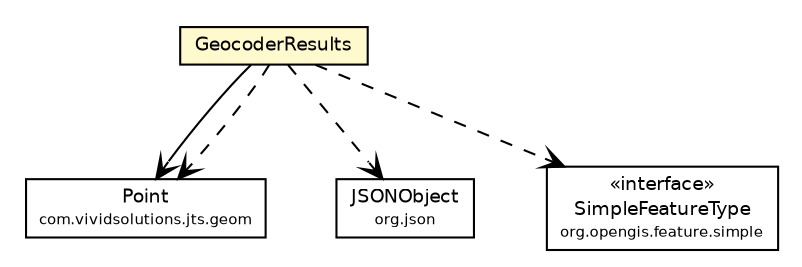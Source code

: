 #!/usr/local/bin/dot
#
# Class diagram 
# Generated by UMLGraph version R5_6 (http://www.umlgraph.org/)
#

digraph G {
	edge [fontname="Helvetica",fontsize=10,labelfontname="Helvetica",labelfontsize=10];
	node [fontname="Helvetica",fontsize=10,shape=plaintext];
	nodesep=0.25;
	ranksep=0.5;
	// net.ljcomputing.geocoder.entity.GeocoderResults
	c70 [label=<<table title="net.ljcomputing.geocoder.entity.GeocoderResults" border="0" cellborder="1" cellspacing="0" cellpadding="2" port="p" bgcolor="lemonChiffon" href="./GeocoderResults.html">
		<tr><td><table border="0" cellspacing="0" cellpadding="1">
<tr><td align="center" balign="center"> GeocoderResults </td></tr>
		</table></td></tr>
		</table>>, URL="./GeocoderResults.html", fontname="Helvetica", fontcolor="black", fontsize=9.0];
	// net.ljcomputing.geocoder.entity.GeocoderResults NAVASSOC com.vividsolutions.jts.geom.Point
	c70:p -> c77:p [taillabel="", label="", headlabel="", fontname="Helvetica", fontcolor="black", fontsize=10.0, color="black", arrowhead=open];
	// net.ljcomputing.geocoder.entity.GeocoderResults DEPEND com.vividsolutions.jts.geom.Point
	c70:p -> c77:p [taillabel="", label="", headlabel="", fontname="Helvetica", fontcolor="black", fontsize=10.0, color="black", arrowhead=open, style=dashed];
	// net.ljcomputing.geocoder.entity.GeocoderResults DEPEND org.json.JSONObject
	c70:p -> c84:p [taillabel="", label="", headlabel="", fontname="Helvetica", fontcolor="black", fontsize=10.0, color="black", arrowhead=open, style=dashed];
	// net.ljcomputing.geocoder.entity.GeocoderResults DEPEND org.opengis.feature.simple.SimpleFeatureType
	c70:p -> c90:p [taillabel="", label="", headlabel="", fontname="Helvetica", fontcolor="black", fontsize=10.0, color="black", arrowhead=open, style=dashed];
	// org.json.JSONObject
	c84 [label=<<table title="org.json.JSONObject" border="0" cellborder="1" cellspacing="0" cellpadding="2" port="p" href="http://java.sun.com/j2se/1.4.2/docs/api/org/json/JSONObject.html">
		<tr><td><table border="0" cellspacing="0" cellpadding="1">
<tr><td align="center" balign="center"> JSONObject </td></tr>
<tr><td align="center" balign="center"><font point-size="7.0"> org.json </font></td></tr>
		</table></td></tr>
		</table>>, URL="http://java.sun.com/j2se/1.4.2/docs/api/org/json/JSONObject.html", fontname="Helvetica", fontcolor="black", fontsize=9.0];
	// com.vividsolutions.jts.geom.Point
	c77 [label=<<table title="com.vividsolutions.jts.geom.Point" border="0" cellborder="1" cellspacing="0" cellpadding="2" port="p" href="http://java.sun.com/j2se/1.4.2/docs/api/com/vividsolutions/jts/geom/Point.html">
		<tr><td><table border="0" cellspacing="0" cellpadding="1">
<tr><td align="center" balign="center"> Point </td></tr>
<tr><td align="center" balign="center"><font point-size="7.0"> com.vividsolutions.jts.geom </font></td></tr>
		</table></td></tr>
		</table>>, URL="http://java.sun.com/j2se/1.4.2/docs/api/com/vividsolutions/jts/geom/Point.html", fontname="Helvetica", fontcolor="black", fontsize=9.0];
	// org.opengis.feature.simple.SimpleFeatureType
	c90 [label=<<table title="org.opengis.feature.simple.SimpleFeatureType" border="0" cellborder="1" cellspacing="0" cellpadding="2" port="p" href="http://java.sun.com/j2se/1.4.2/docs/api/org/opengis/feature/simple/SimpleFeatureType.html">
		<tr><td><table border="0" cellspacing="0" cellpadding="1">
<tr><td align="center" balign="center"> &#171;interface&#187; </td></tr>
<tr><td align="center" balign="center"> SimpleFeatureType </td></tr>
<tr><td align="center" balign="center"><font point-size="7.0"> org.opengis.feature.simple </font></td></tr>
		</table></td></tr>
		</table>>, URL="http://java.sun.com/j2se/1.4.2/docs/api/org/opengis/feature/simple/SimpleFeatureType.html", fontname="Helvetica", fontcolor="black", fontsize=9.0];
}

